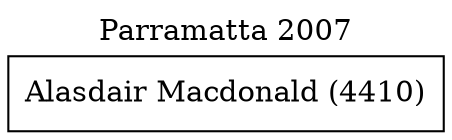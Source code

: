// House preference flow
digraph "Alasdair Macdonald (4410)_Parramatta_2007" {
	graph [label="Parramatta 2007" labelloc=t mclimit=10]
	node [shape=box]
	"Alasdair Macdonald (4410)" [label="Alasdair Macdonald (4410)
"]
}
